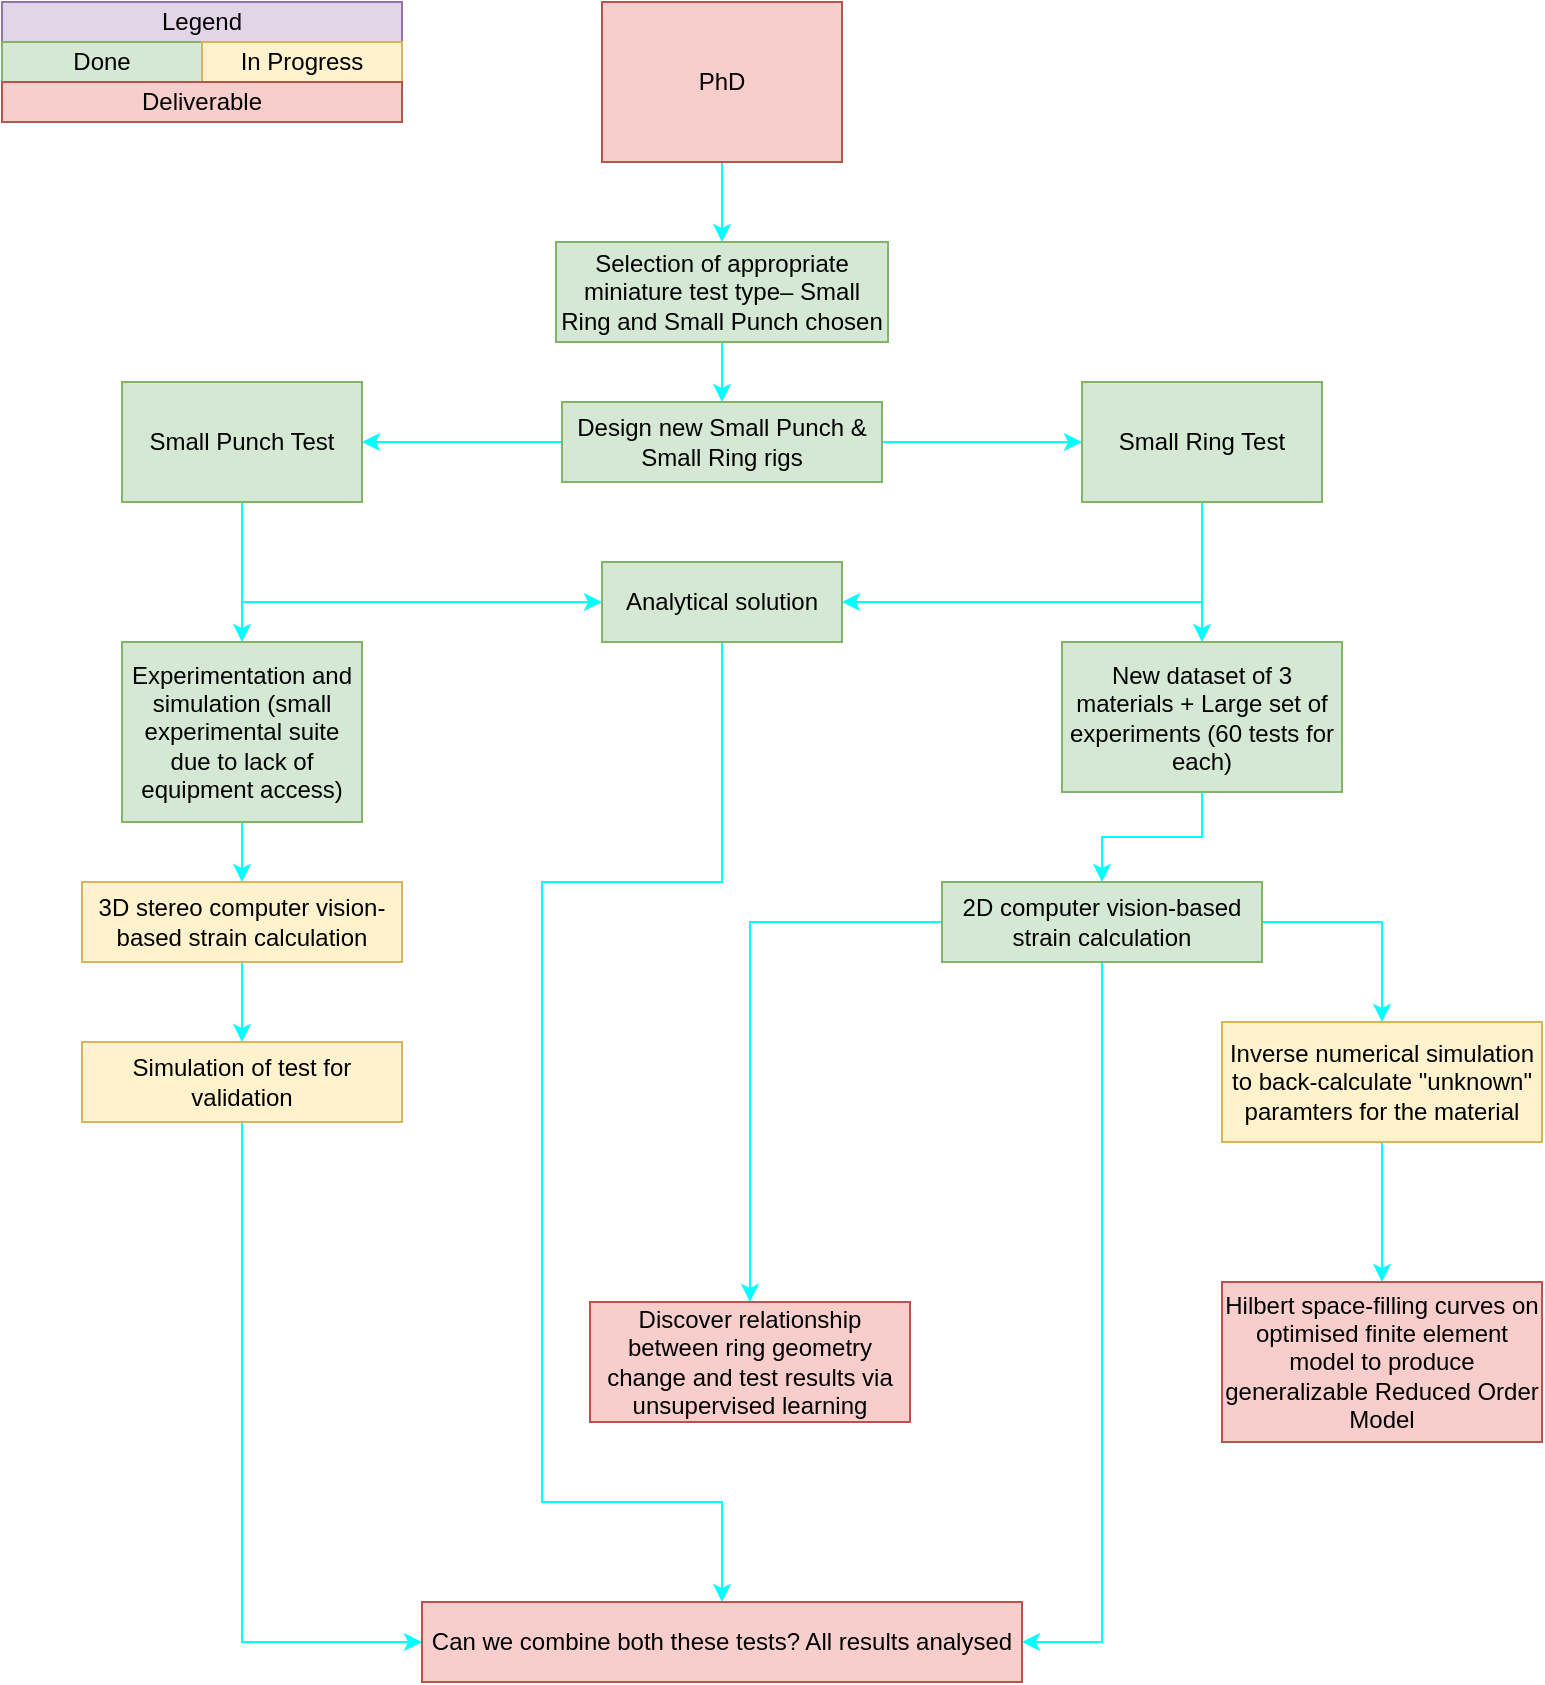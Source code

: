 <mxfile version="16.3.0" type="device"><diagram id="jcZP6RwkuZt7pyfUZEXf" name="Page-1"><mxGraphModel dx="1350" dy="820" grid="1" gridSize="10" guides="1" tooltips="1" connect="1" arrows="1" fold="1" page="1" pageScale="1" pageWidth="827" pageHeight="1169" math="0" shadow="0"><root><mxCell id="0"/><mxCell id="1" parent="0"/><mxCell id="Zoo3l0SFgkOkhClSdUuT-35" value="" style="edgeStyle=orthogonalEdgeStyle;rounded=0;orthogonalLoop=1;jettySize=auto;html=1;strokeColor=#00FFFF;" parent="1" source="Zoo3l0SFgkOkhClSdUuT-1" target="Zoo3l0SFgkOkhClSdUuT-2" edge="1"><mxGeometry relative="1" as="geometry"/></mxCell><mxCell id="Zoo3l0SFgkOkhClSdUuT-1" value="PhD" style="rounded=0;whiteSpace=wrap;html=1;fillColor=#f8cecc;strokeColor=#b85450;" parent="1" vertex="1"><mxGeometry x="340" width="120" height="80" as="geometry"/></mxCell><mxCell id="1Azex70Hqo9EGGP9AY3P-3" value="" style="edgeStyle=orthogonalEdgeStyle;rounded=0;orthogonalLoop=1;jettySize=auto;html=1;strokeColor=#00FFFF;" parent="1" source="Zoo3l0SFgkOkhClSdUuT-2" target="Zoo3l0SFgkOkhClSdUuT-16" edge="1"><mxGeometry relative="1" as="geometry"/></mxCell><mxCell id="Zoo3l0SFgkOkhClSdUuT-2" value="Selection of appropriate miniature test type– Small Ring and Small Punch chosen" style="rounded=0;whiteSpace=wrap;html=1;fillColor=#d5e8d4;strokeColor=#82b366;" parent="1" vertex="1"><mxGeometry x="317" y="120" width="166" height="50" as="geometry"/></mxCell><mxCell id="Zoo3l0SFgkOkhClSdUuT-27" value="" style="edgeStyle=orthogonalEdgeStyle;rounded=0;orthogonalLoop=1;jettySize=auto;html=1;strokeColor=#00FFFF;" parent="1" source="Zoo3l0SFgkOkhClSdUuT-4" target="Zoo3l0SFgkOkhClSdUuT-10" edge="1"><mxGeometry relative="1" as="geometry"/></mxCell><mxCell id="Zoo3l0SFgkOkhClSdUuT-4" value="Experimentation and simulation (small experimental suite due to lack of equipment access)" style="rounded=0;whiteSpace=wrap;html=1;fillColor=#d5e8d4;strokeColor=#82b366;" parent="1" vertex="1"><mxGeometry x="100" y="320" width="120" height="90" as="geometry"/></mxCell><mxCell id="1Azex70Hqo9EGGP9AY3P-24" style="edgeStyle=orthogonalEdgeStyle;rounded=0;orthogonalLoop=1;jettySize=auto;html=1;entryX=0.5;entryY=0;entryDx=0;entryDy=0;strokeColor=#00FFFF;" parent="1" source="Zoo3l0SFgkOkhClSdUuT-6" target="Zoo3l0SFgkOkhClSdUuT-38" edge="1"><mxGeometry relative="1" as="geometry"><Array as="points"><mxPoint x="400" y="440"/><mxPoint x="310" y="440"/><mxPoint x="310" y="750"/><mxPoint x="400" y="750"/></Array></mxGeometry></mxCell><mxCell id="Zoo3l0SFgkOkhClSdUuT-6" value="Analytical solution" style="rounded=0;whiteSpace=wrap;html=1;fillColor=#d5e8d4;strokeColor=#82b366;" parent="1" vertex="1"><mxGeometry x="340" y="280" width="120" height="40" as="geometry"/></mxCell><mxCell id="1Azex70Hqo9EGGP9AY3P-21" style="edgeStyle=orthogonalEdgeStyle;rounded=0;orthogonalLoop=1;jettySize=auto;html=1;strokeColor=#00FFFF;" parent="1" source="Zoo3l0SFgkOkhClSdUuT-7" target="Zoo3l0SFgkOkhClSdUuT-17" edge="1"><mxGeometry relative="1" as="geometry"/></mxCell><mxCell id="Zoo3l0SFgkOkhClSdUuT-7" value="New dataset of 3 materials + Large set of experiments (60 tests for each) " style="rounded=0;whiteSpace=wrap;html=1;fillColor=#d5e8d4;strokeColor=#82b366;" parent="1" vertex="1"><mxGeometry x="570" y="320" width="140" height="75" as="geometry"/></mxCell><mxCell id="Zoo3l0SFgkOkhClSdUuT-26" value="" style="edgeStyle=orthogonalEdgeStyle;rounded=0;orthogonalLoop=1;jettySize=auto;html=1;strokeColor=#00FFFF;" parent="1" source="Zoo3l0SFgkOkhClSdUuT-10" target="Zoo3l0SFgkOkhClSdUuT-13" edge="1"><mxGeometry relative="1" as="geometry"/></mxCell><mxCell id="Zoo3l0SFgkOkhClSdUuT-10" value="3D stereo computer vision-based strain calculation" style="rounded=0;whiteSpace=wrap;html=1;fillColor=#fff2cc;strokeColor=#d6b656;" parent="1" vertex="1"><mxGeometry x="80" y="440" width="160" height="40" as="geometry"/></mxCell><mxCell id="1Azex70Hqo9EGGP9AY3P-17" style="edgeStyle=orthogonalEdgeStyle;rounded=0;orthogonalLoop=1;jettySize=auto;html=1;entryX=0;entryY=0.5;entryDx=0;entryDy=0;strokeColor=#00FFFF;" parent="1" source="Zoo3l0SFgkOkhClSdUuT-13" target="Zoo3l0SFgkOkhClSdUuT-38" edge="1"><mxGeometry relative="1" as="geometry"><Array as="points"><mxPoint x="160" y="820"/></Array></mxGeometry></mxCell><mxCell id="Zoo3l0SFgkOkhClSdUuT-13" value="Simulation of test for validation" style="rounded=0;whiteSpace=wrap;html=1;fillColor=#fff2cc;strokeColor=#d6b656;" parent="1" vertex="1"><mxGeometry x="80" y="520" width="160" height="40" as="geometry"/></mxCell><mxCell id="1Azex70Hqo9EGGP9AY3P-7" value="" style="edgeStyle=orthogonalEdgeStyle;rounded=0;orthogonalLoop=1;jettySize=auto;html=1;strokeColor=#00FFFF;" parent="1" source="Zoo3l0SFgkOkhClSdUuT-16" target="1Azex70Hqo9EGGP9AY3P-6" edge="1"><mxGeometry relative="1" as="geometry"/></mxCell><mxCell id="1Azex70Hqo9EGGP9AY3P-9" value="" style="edgeStyle=orthogonalEdgeStyle;rounded=0;orthogonalLoop=1;jettySize=auto;html=1;strokeColor=#00FFFF;" parent="1" source="Zoo3l0SFgkOkhClSdUuT-16" target="1Azex70Hqo9EGGP9AY3P-8" edge="1"><mxGeometry relative="1" as="geometry"/></mxCell><mxCell id="Zoo3l0SFgkOkhClSdUuT-16" value="Design new Small Punch &amp;amp; Small Ring rigs" style="rounded=0;whiteSpace=wrap;html=1;fillColor=#d5e8d4;strokeColor=#82b366;" parent="1" vertex="1"><mxGeometry x="320" y="200" width="160" height="40" as="geometry"/></mxCell><mxCell id="1Azex70Hqo9EGGP9AY3P-15" style="edgeStyle=orthogonalEdgeStyle;rounded=0;orthogonalLoop=1;jettySize=auto;html=1;entryX=0.5;entryY=0;entryDx=0;entryDy=0;strokeColor=#00FFFF;" parent="1" source="Zoo3l0SFgkOkhClSdUuT-17" target="1Azex70Hqo9EGGP9AY3P-14" edge="1"><mxGeometry relative="1" as="geometry"/></mxCell><mxCell id="1Azex70Hqo9EGGP9AY3P-16" style="edgeStyle=orthogonalEdgeStyle;rounded=0;orthogonalLoop=1;jettySize=auto;html=1;entryX=0.5;entryY=0;entryDx=0;entryDy=0;strokeColor=#00FFFF;" parent="1" source="Zoo3l0SFgkOkhClSdUuT-17" target="Zoo3l0SFgkOkhClSdUuT-18" edge="1"><mxGeometry relative="1" as="geometry"><Array as="points"><mxPoint x="730" y="460"/></Array></mxGeometry></mxCell><mxCell id="1Azex70Hqo9EGGP9AY3P-18" style="edgeStyle=orthogonalEdgeStyle;rounded=0;orthogonalLoop=1;jettySize=auto;html=1;entryX=1;entryY=0.5;entryDx=0;entryDy=0;strokeColor=#00FFFF;" parent="1" source="Zoo3l0SFgkOkhClSdUuT-17" target="Zoo3l0SFgkOkhClSdUuT-38" edge="1"><mxGeometry relative="1" as="geometry"><Array as="points"><mxPoint x="590" y="720"/><mxPoint x="590" y="720"/></Array></mxGeometry></mxCell><mxCell id="Zoo3l0SFgkOkhClSdUuT-17" value="2D computer vision-based strain calculation" style="rounded=0;whiteSpace=wrap;html=1;fillColor=#d5e8d4;strokeColor=#82b366;" parent="1" vertex="1"><mxGeometry x="510" y="440" width="160" height="40" as="geometry"/></mxCell><mxCell id="Zoo3l0SFgkOkhClSdUuT-31" value="" style="edgeStyle=orthogonalEdgeStyle;rounded=0;orthogonalLoop=1;jettySize=auto;html=1;strokeColor=#00FFFF;" parent="1" source="Zoo3l0SFgkOkhClSdUuT-18" target="Zoo3l0SFgkOkhClSdUuT-19" edge="1"><mxGeometry relative="1" as="geometry"/></mxCell><mxCell id="Zoo3l0SFgkOkhClSdUuT-18" value="Inverse numerical simulation to back-calculate &quot;unknown&quot; paramters for the material" style="rounded=0;whiteSpace=wrap;html=1;fillColor=#fff2cc;strokeColor=#d6b656;" parent="1" vertex="1"><mxGeometry x="650" y="510" width="160" height="60" as="geometry"/></mxCell><mxCell id="Zoo3l0SFgkOkhClSdUuT-19" value="Hilbert space-filling curves on optimised finite element model to produce generalizable Reduced Order Model" style="rounded=0;whiteSpace=wrap;html=1;fillColor=#f8cecc;strokeColor=#b85450;" parent="1" vertex="1"><mxGeometry x="650" y="640" width="160" height="80" as="geometry"/></mxCell><mxCell id="Zoo3l0SFgkOkhClSdUuT-38" value="Can we combine both these tests? All results analysed" style="rounded=0;whiteSpace=wrap;html=1;fillColor=#f8cecc;strokeColor=#b85450;" parent="1" vertex="1"><mxGeometry x="250" y="800" width="300" height="40" as="geometry"/></mxCell><mxCell id="Zoo3l0SFgkOkhClSdUuT-41" value="Legend" style="rounded=0;whiteSpace=wrap;html=1;fillColor=#e1d5e7;strokeColor=#9673a6;" parent="1" vertex="1"><mxGeometry x="40" width="200" height="20" as="geometry"/></mxCell><mxCell id="Zoo3l0SFgkOkhClSdUuT-42" value="Done" style="rounded=0;whiteSpace=wrap;html=1;fillColor=#d5e8d4;strokeColor=#82b366;" parent="1" vertex="1"><mxGeometry x="40" y="20" width="100" height="20" as="geometry"/></mxCell><mxCell id="Zoo3l0SFgkOkhClSdUuT-43" value="In Progress" style="rounded=0;whiteSpace=wrap;html=1;fillColor=#fff2cc;strokeColor=#d6b656;" parent="1" vertex="1"><mxGeometry x="140" y="20" width="100" height="20" as="geometry"/></mxCell><mxCell id="Zoo3l0SFgkOkhClSdUuT-45" value="Deliverable" style="rounded=0;whiteSpace=wrap;html=1;fillColor=#f8cecc;strokeColor=#b85450;" parent="1" vertex="1"><mxGeometry x="40" y="40" width="200" height="20" as="geometry"/></mxCell><mxCell id="1Azex70Hqo9EGGP9AY3P-11" style="edgeStyle=orthogonalEdgeStyle;rounded=0;orthogonalLoop=1;jettySize=auto;html=1;entryX=0;entryY=0.5;entryDx=0;entryDy=0;strokeColor=#00FFFF;" parent="1" source="1Azex70Hqo9EGGP9AY3P-6" target="Zoo3l0SFgkOkhClSdUuT-6" edge="1"><mxGeometry relative="1" as="geometry"><Array as="points"><mxPoint x="160" y="300"/></Array></mxGeometry></mxCell><mxCell id="1Azex70Hqo9EGGP9AY3P-23" style="edgeStyle=orthogonalEdgeStyle;rounded=0;orthogonalLoop=1;jettySize=auto;html=1;strokeColor=#00FFFF;" parent="1" source="1Azex70Hqo9EGGP9AY3P-6" target="Zoo3l0SFgkOkhClSdUuT-4" edge="1"><mxGeometry relative="1" as="geometry"/></mxCell><mxCell id="1Azex70Hqo9EGGP9AY3P-6" value="Small Punch Test" style="whiteSpace=wrap;html=1;fillColor=#d5e8d4;strokeColor=#82b366;rounded=0;" parent="1" vertex="1"><mxGeometry x="100" y="190" width="120" height="60" as="geometry"/></mxCell><mxCell id="1Azex70Hqo9EGGP9AY3P-10" style="edgeStyle=orthogonalEdgeStyle;rounded=0;orthogonalLoop=1;jettySize=auto;html=1;entryX=1;entryY=0.5;entryDx=0;entryDy=0;strokeColor=#00FFFF;" parent="1" source="1Azex70Hqo9EGGP9AY3P-8" target="Zoo3l0SFgkOkhClSdUuT-6" edge="1"><mxGeometry relative="1" as="geometry"><Array as="points"><mxPoint x="640" y="300"/></Array></mxGeometry></mxCell><mxCell id="1Azex70Hqo9EGGP9AY3P-20" style="edgeStyle=orthogonalEdgeStyle;rounded=0;orthogonalLoop=1;jettySize=auto;html=1;strokeColor=#00FFFF;" parent="1" source="1Azex70Hqo9EGGP9AY3P-8" target="Zoo3l0SFgkOkhClSdUuT-7" edge="1"><mxGeometry relative="1" as="geometry"/></mxCell><mxCell id="1Azex70Hqo9EGGP9AY3P-8" value="Small Ring Test" style="whiteSpace=wrap;html=1;fillColor=#d5e8d4;strokeColor=#82b366;rounded=0;" parent="1" vertex="1"><mxGeometry x="580" y="190" width="120" height="60" as="geometry"/></mxCell><mxCell id="1Azex70Hqo9EGGP9AY3P-12" value="(small no. of experiments due to lack of equipment access)" style="text;html=1;strokeColor=none;fillColor=none;align=center;verticalAlign=middle;whiteSpace=wrap;rounded=0;fontColor=#FFFFFF;" parent="1" vertex="1"><mxGeometry x="230" y="350" width="130" height="30" as="geometry"/></mxCell><mxCell id="1Azex70Hqo9EGGP9AY3P-13" value="(SS316L, Nimonic75, Aluminium 6005A T6)" style="text;html=1;strokeColor=none;fillColor=none;align=center;verticalAlign=middle;whiteSpace=wrap;rounded=0;fontColor=#FFFFFF;" parent="1" vertex="1"><mxGeometry x="440" y="350" width="120" height="30" as="geometry"/></mxCell><mxCell id="1Azex70Hqo9EGGP9AY3P-14" value="Discover relationship between ring geometry change and test results via unsupervised learning" style="rounded=0;whiteSpace=wrap;html=1;fillColor=#f8cecc;strokeColor=#b85450;" parent="1" vertex="1"><mxGeometry x="334" y="650" width="160" height="60" as="geometry"/></mxCell><mxCell id="1Azex70Hqo9EGGP9AY3P-22" value="(3D is not needed)" style="text;html=1;strokeColor=none;fillColor=none;align=center;verticalAlign=middle;whiteSpace=wrap;rounded=0;fontColor=#FFFFFF;" parent="1" vertex="1"><mxGeometry x="670" y="430" width="120" height="30" as="geometry"/></mxCell></root></mxGraphModel></diagram></mxfile>